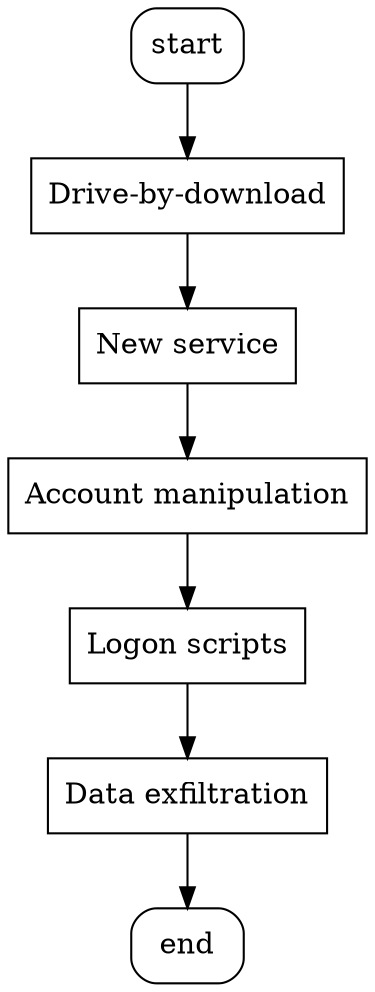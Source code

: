 digraph more061 {
	// nodes
	1[label="start",shape=box,style=rounded];
	2[label="Drive-by-download",shape=box];
		//P1//
	3[label="New service",shape=box];
		//P2;S1
		//P1=>P2//
	4[label="Account manipulation",shape=box];
		//P3;U1
		//P2=>P3//
	5[label="Logon scripts",shape=box];
		//P4;F1
		//P3=>P4//
	6[label="Data exfiltration",shape=box];
		//P5;F2
		//P4=>P5;F2->P5//
	7[label="end",shape=box,style=rounded];

	// edges
	1->2->3->4->5->6->7
}
